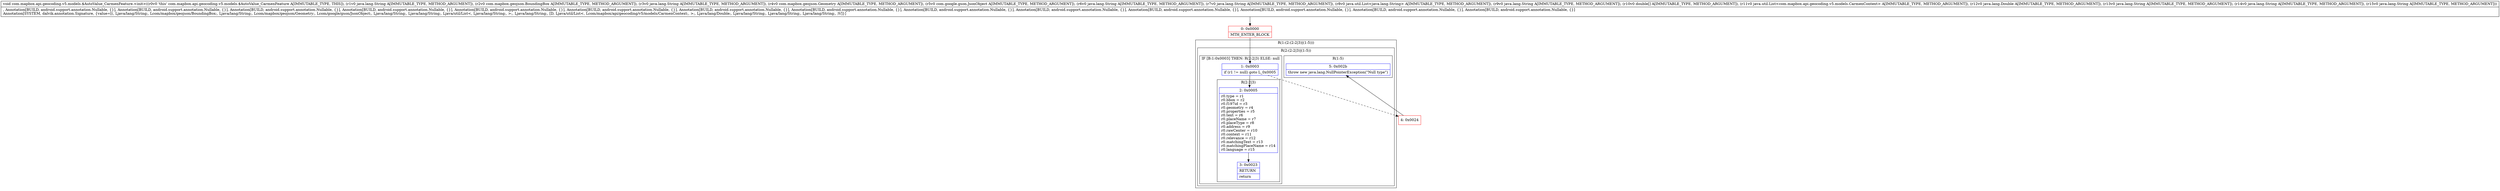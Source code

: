 digraph "CFG forcom.mapbox.api.geocoding.v5.models.$AutoValue_CarmenFeature.\<init\>(Ljava\/lang\/String;Lcom\/mapbox\/geojson\/BoundingBox;Ljava\/lang\/String;Lcom\/mapbox\/geojson\/Geometry;Lcom\/google\/gson\/JsonObject;Ljava\/lang\/String;Ljava\/lang\/String;Ljava\/util\/List;Ljava\/lang\/String;[DLjava\/util\/List;Ljava\/lang\/Double;Ljava\/lang\/String;Ljava\/lang\/String;Ljava\/lang\/String;)V" {
subgraph cluster_Region_220850257 {
label = "R(1:(2:(2:2|3)|(1:5)))";
node [shape=record,color=blue];
subgraph cluster_Region_439630414 {
label = "R(2:(2:2|3)|(1:5))";
node [shape=record,color=blue];
subgraph cluster_IfRegion_287488957 {
label = "IF [B:1:0x0003] THEN: R(2:2|3) ELSE: null";
node [shape=record,color=blue];
Node_1 [shape=record,label="{1\:\ 0x0003|if (r1 != null) goto L_0x0005\l}"];
subgraph cluster_Region_900344867 {
label = "R(2:2|3)";
node [shape=record,color=blue];
Node_2 [shape=record,label="{2\:\ 0x0005|r0.type = r1\lr0.bbox = r2\lr0.f197id = r3\lr0.geometry = r4\lr0.properties = r5\lr0.text = r6\lr0.placeName = r7\lr0.placeType = r8\lr0.address = r9\lr0.rawCenter = r10\lr0.context = r11\lr0.relevance = r12\lr0.matchingText = r13\lr0.matchingPlaceName = r14\lr0.language = r15\l}"];
Node_3 [shape=record,label="{3\:\ 0x0023|RETURN\l|return\l}"];
}
}
subgraph cluster_Region_1996693927 {
label = "R(1:5)";
node [shape=record,color=blue];
Node_5 [shape=record,label="{5\:\ 0x002b|throw new java.lang.NullPointerException(\"Null type\")\l}"];
}
}
}
Node_0 [shape=record,color=red,label="{0\:\ 0x0000|MTH_ENTER_BLOCK\l}"];
Node_4 [shape=record,color=red,label="{4\:\ 0x0024}"];
MethodNode[shape=record,label="{void com.mapbox.api.geocoding.v5.models.$AutoValue_CarmenFeature.\<init\>((r0v0 'this' com.mapbox.api.geocoding.v5.models.$AutoValue_CarmenFeature A[IMMUTABLE_TYPE, THIS]), (r1v0 java.lang.String A[IMMUTABLE_TYPE, METHOD_ARGUMENT]), (r2v0 com.mapbox.geojson.BoundingBox A[IMMUTABLE_TYPE, METHOD_ARGUMENT]), (r3v0 java.lang.String A[IMMUTABLE_TYPE, METHOD_ARGUMENT]), (r4v0 com.mapbox.geojson.Geometry A[IMMUTABLE_TYPE, METHOD_ARGUMENT]), (r5v0 com.google.gson.JsonObject A[IMMUTABLE_TYPE, METHOD_ARGUMENT]), (r6v0 java.lang.String A[IMMUTABLE_TYPE, METHOD_ARGUMENT]), (r7v0 java.lang.String A[IMMUTABLE_TYPE, METHOD_ARGUMENT]), (r8v0 java.util.List\<java.lang.String\> A[IMMUTABLE_TYPE, METHOD_ARGUMENT]), (r9v0 java.lang.String A[IMMUTABLE_TYPE, METHOD_ARGUMENT]), (r10v0 double[] A[IMMUTABLE_TYPE, METHOD_ARGUMENT]), (r11v0 java.util.List\<com.mapbox.api.geocoding.v5.models.CarmenContext\> A[IMMUTABLE_TYPE, METHOD_ARGUMENT]), (r12v0 java.lang.Double A[IMMUTABLE_TYPE, METHOD_ARGUMENT]), (r13v0 java.lang.String A[IMMUTABLE_TYPE, METHOD_ARGUMENT]), (r14v0 java.lang.String A[IMMUTABLE_TYPE, METHOD_ARGUMENT]), (r15v0 java.lang.String A[IMMUTABLE_TYPE, METHOD_ARGUMENT]))  | , Annotation[BUILD, android.support.annotation.Nullable, \{\}], Annotation[BUILD, android.support.annotation.Nullable, \{\}], Annotation[BUILD, android.support.annotation.Nullable, \{\}], Annotation[BUILD, android.support.annotation.Nullable, \{\}], Annotation[BUILD, android.support.annotation.Nullable, \{\}], Annotation[BUILD, android.support.annotation.Nullable, \{\}], Annotation[BUILD, android.support.annotation.Nullable, \{\}], Annotation[BUILD, android.support.annotation.Nullable, \{\}], Annotation[BUILD, android.support.annotation.Nullable, \{\}], Annotation[BUILD, android.support.annotation.Nullable, \{\}], Annotation[BUILD, android.support.annotation.Nullable, \{\}], Annotation[BUILD, android.support.annotation.Nullable, \{\}], Annotation[BUILD, android.support.annotation.Nullable, \{\}], Annotation[BUILD, android.support.annotation.Nullable, \{\}]\lAnnotation[SYSTEM, dalvik.annotation.Signature, \{value=[(, Ljava\/lang\/String;, Lcom\/mapbox\/geojson\/BoundingBox;, Ljava\/lang\/String;, Lcom\/mapbox\/geojson\/Geometry;, Lcom\/google\/gson\/JsonObject;, Ljava\/lang\/String;, Ljava\/lang\/String;, Ljava\/util\/List\<, Ljava\/lang\/String;, \>;, Ljava\/lang\/String;, [D, Ljava\/util\/List\<, Lcom\/mapbox\/api\/geocoding\/v5\/models\/CarmenContext;, \>;, Ljava\/lang\/Double;, Ljava\/lang\/String;, Ljava\/lang\/String;, Ljava\/lang\/String;, )V]\}]\l}"];
MethodNode -> Node_0;
Node_1 -> Node_2;
Node_1 -> Node_4[style=dashed];
Node_2 -> Node_3;
Node_0 -> Node_1;
Node_4 -> Node_5;
}


